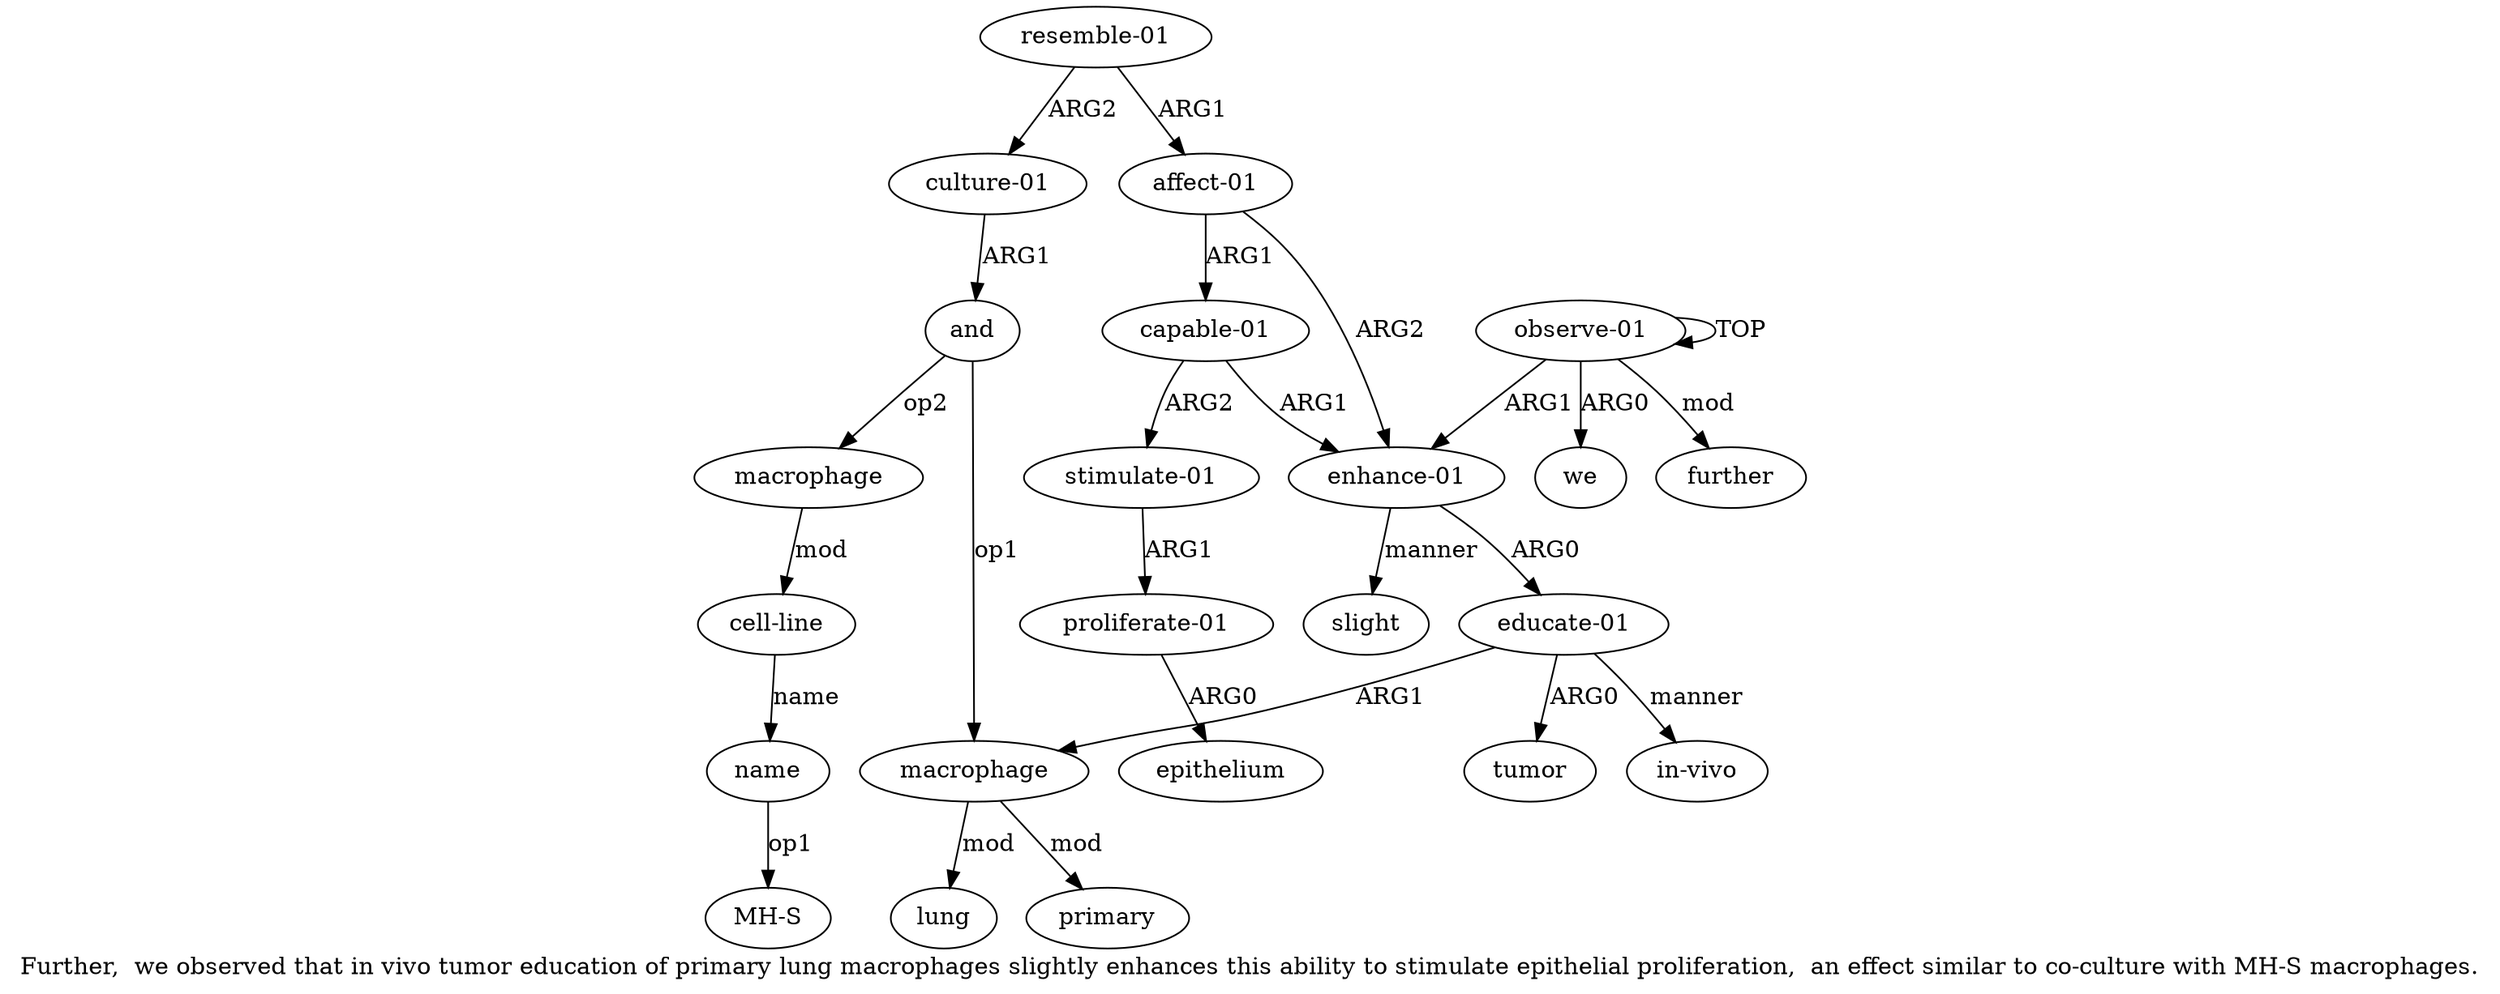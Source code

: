 digraph  {
	graph [label="Further,  we observed that in vivo tumor education of primary lung macrophages slightly enhances this ability to stimulate epithelial \
proliferation,  an effect similar to co-culture with MH-S macrophages."];
	node [label="\N"];
	a20	 [color=black,
		gold_ind=20,
		gold_label=name,
		label=name,
		test_ind=20,
		test_label=name];
	"a20 MH-S"	 [color=black,
		gold_ind=-1,
		gold_label="MH-S",
		label="MH-S",
		test_ind=-1,
		test_label="MH-S"];
	a20 -> "a20 MH-S" [key=0,
	color=black,
	gold_label=op1,
	label=op1,
	test_label=op1];
a21 [color=black,
	gold_ind=21,
	gold_label=further,
	label=further,
	test_ind=21,
	test_label=further];
a15 [color=black,
	gold_ind=15,
	gold_label="resemble-01",
	label="resemble-01",
	test_ind=15,
	test_label="resemble-01"];
a14 [color=black,
	gold_ind=14,
	gold_label="affect-01",
	label="affect-01",
	test_ind=14,
	test_label="affect-01"];
a15 -> a14 [key=0,
color=black,
gold_label=ARG1,
label=ARG1,
test_label=ARG1];
a16 [color=black,
gold_ind=16,
gold_label="culture-01",
label="culture-01",
test_ind=16,
test_label="culture-01"];
a15 -> a16 [key=0,
color=black,
gold_label=ARG2,
label=ARG2,
test_label=ARG2];
a10 [color=black,
gold_ind=10,
gold_label="capable-01",
label="capable-01",
test_ind=10,
test_label="capable-01"];
a14 -> a10 [key=0,
color=black,
gold_label=ARG1,
label=ARG1,
test_label=ARG1];
a2 [color=black,
gold_ind=2,
gold_label="enhance-01",
label="enhance-01",
test_ind=2,
test_label="enhance-01"];
a14 -> a2 [key=0,
color=black,
gold_label=ARG2,
label=ARG2,
test_label=ARG2];
a17 [color=black,
gold_ind=17,
gold_label=and,
label=and,
test_ind=17,
test_label=and];
a18 [color=black,
gold_ind=18,
gold_label=macrophage,
label=macrophage,
test_ind=18,
test_label=macrophage];
a17 -> a18 [key=0,
color=black,
gold_label=op2,
label=op2,
test_label=op2];
a5 [color=black,
gold_ind=5,
gold_label=macrophage,
label=macrophage,
test_ind=5,
test_label=macrophage];
a17 -> a5 [key=0,
color=black,
gold_label=op1,
label=op1,
test_label=op1];
a16 -> a17 [key=0,
color=black,
gold_label=ARG1,
label=ARG1,
test_label=ARG1];
a11 [color=black,
gold_ind=11,
gold_label="stimulate-01",
label="stimulate-01",
test_ind=11,
test_label="stimulate-01"];
a12 [color=black,
gold_ind=12,
gold_label="proliferate-01",
label="proliferate-01",
test_ind=12,
test_label="proliferate-01"];
a11 -> a12 [key=0,
color=black,
gold_label=ARG1,
label=ARG1,
test_label=ARG1];
a10 -> a11 [key=0,
color=black,
gold_label=ARG2,
label=ARG2,
test_label=ARG2];
a10 -> a2 [key=0,
color=black,
gold_label=ARG1,
label=ARG1,
test_label=ARG1];
a13 [color=black,
gold_ind=13,
gold_label=epithelium,
label=epithelium,
test_ind=13,
test_label=epithelium];
a12 -> a13 [key=0,
color=black,
gold_label=ARG0,
label=ARG0,
test_label=ARG0];
a19 [color=black,
gold_ind=19,
gold_label="cell-line",
label="cell-line",
test_ind=19,
test_label="cell-line"];
a19 -> a20 [key=0,
color=black,
gold_label=name,
label=name,
test_label=name];
a18 -> a19 [key=0,
color=black,
gold_label=mod,
label=mod,
test_label=mod];
a1 [color=black,
gold_ind=1,
gold_label=we,
label=we,
test_ind=1,
test_label=we];
a0 [color=black,
gold_ind=0,
gold_label="observe-01",
label="observe-01",
test_ind=0,
test_label="observe-01"];
a0 -> a21 [key=0,
color=black,
gold_label=mod,
label=mod,
test_label=mod];
a0 -> a1 [key=0,
color=black,
gold_label=ARG0,
label=ARG0,
test_label=ARG0];
a0 -> a0 [key=0,
color=black,
gold_label=TOP,
label=TOP,
test_label=TOP];
a0 -> a2 [key=0,
color=black,
gold_label=ARG1,
label=ARG1,
test_label=ARG1];
a3 [color=black,
gold_ind=3,
gold_label="educate-01",
label="educate-01",
test_ind=3,
test_label="educate-01"];
a3 -> a5 [key=0,
color=black,
gold_label=ARG1,
label=ARG1,
test_label=ARG1];
a4 [color=black,
gold_ind=4,
gold_label=tumor,
label=tumor,
test_ind=4,
test_label=tumor];
a3 -> a4 [key=0,
color=black,
gold_label=ARG0,
label=ARG0,
test_label=ARG0];
a8 [color=black,
gold_ind=8,
gold_label="in-vivo",
label="in-vivo",
test_ind=8,
test_label="in-vivo"];
a3 -> a8 [key=0,
color=black,
gold_label=manner,
label=manner,
test_label=manner];
a2 -> a3 [key=0,
color=black,
gold_label=ARG0,
label=ARG0,
test_label=ARG0];
a9 [color=black,
gold_ind=9,
gold_label=slight,
label=slight,
test_ind=9,
test_label=slight];
a2 -> a9 [key=0,
color=black,
gold_label=manner,
label=manner,
test_label=manner];
a7 [color=black,
gold_ind=7,
gold_label=primary,
label=primary,
test_ind=7,
test_label=primary];
a5 -> a7 [key=0,
color=black,
gold_label=mod,
label=mod,
test_label=mod];
a6 [color=black,
gold_ind=6,
gold_label=lung,
label=lung,
test_ind=6,
test_label=lung];
a5 -> a6 [key=0,
color=black,
gold_label=mod,
label=mod,
test_label=mod];
}
